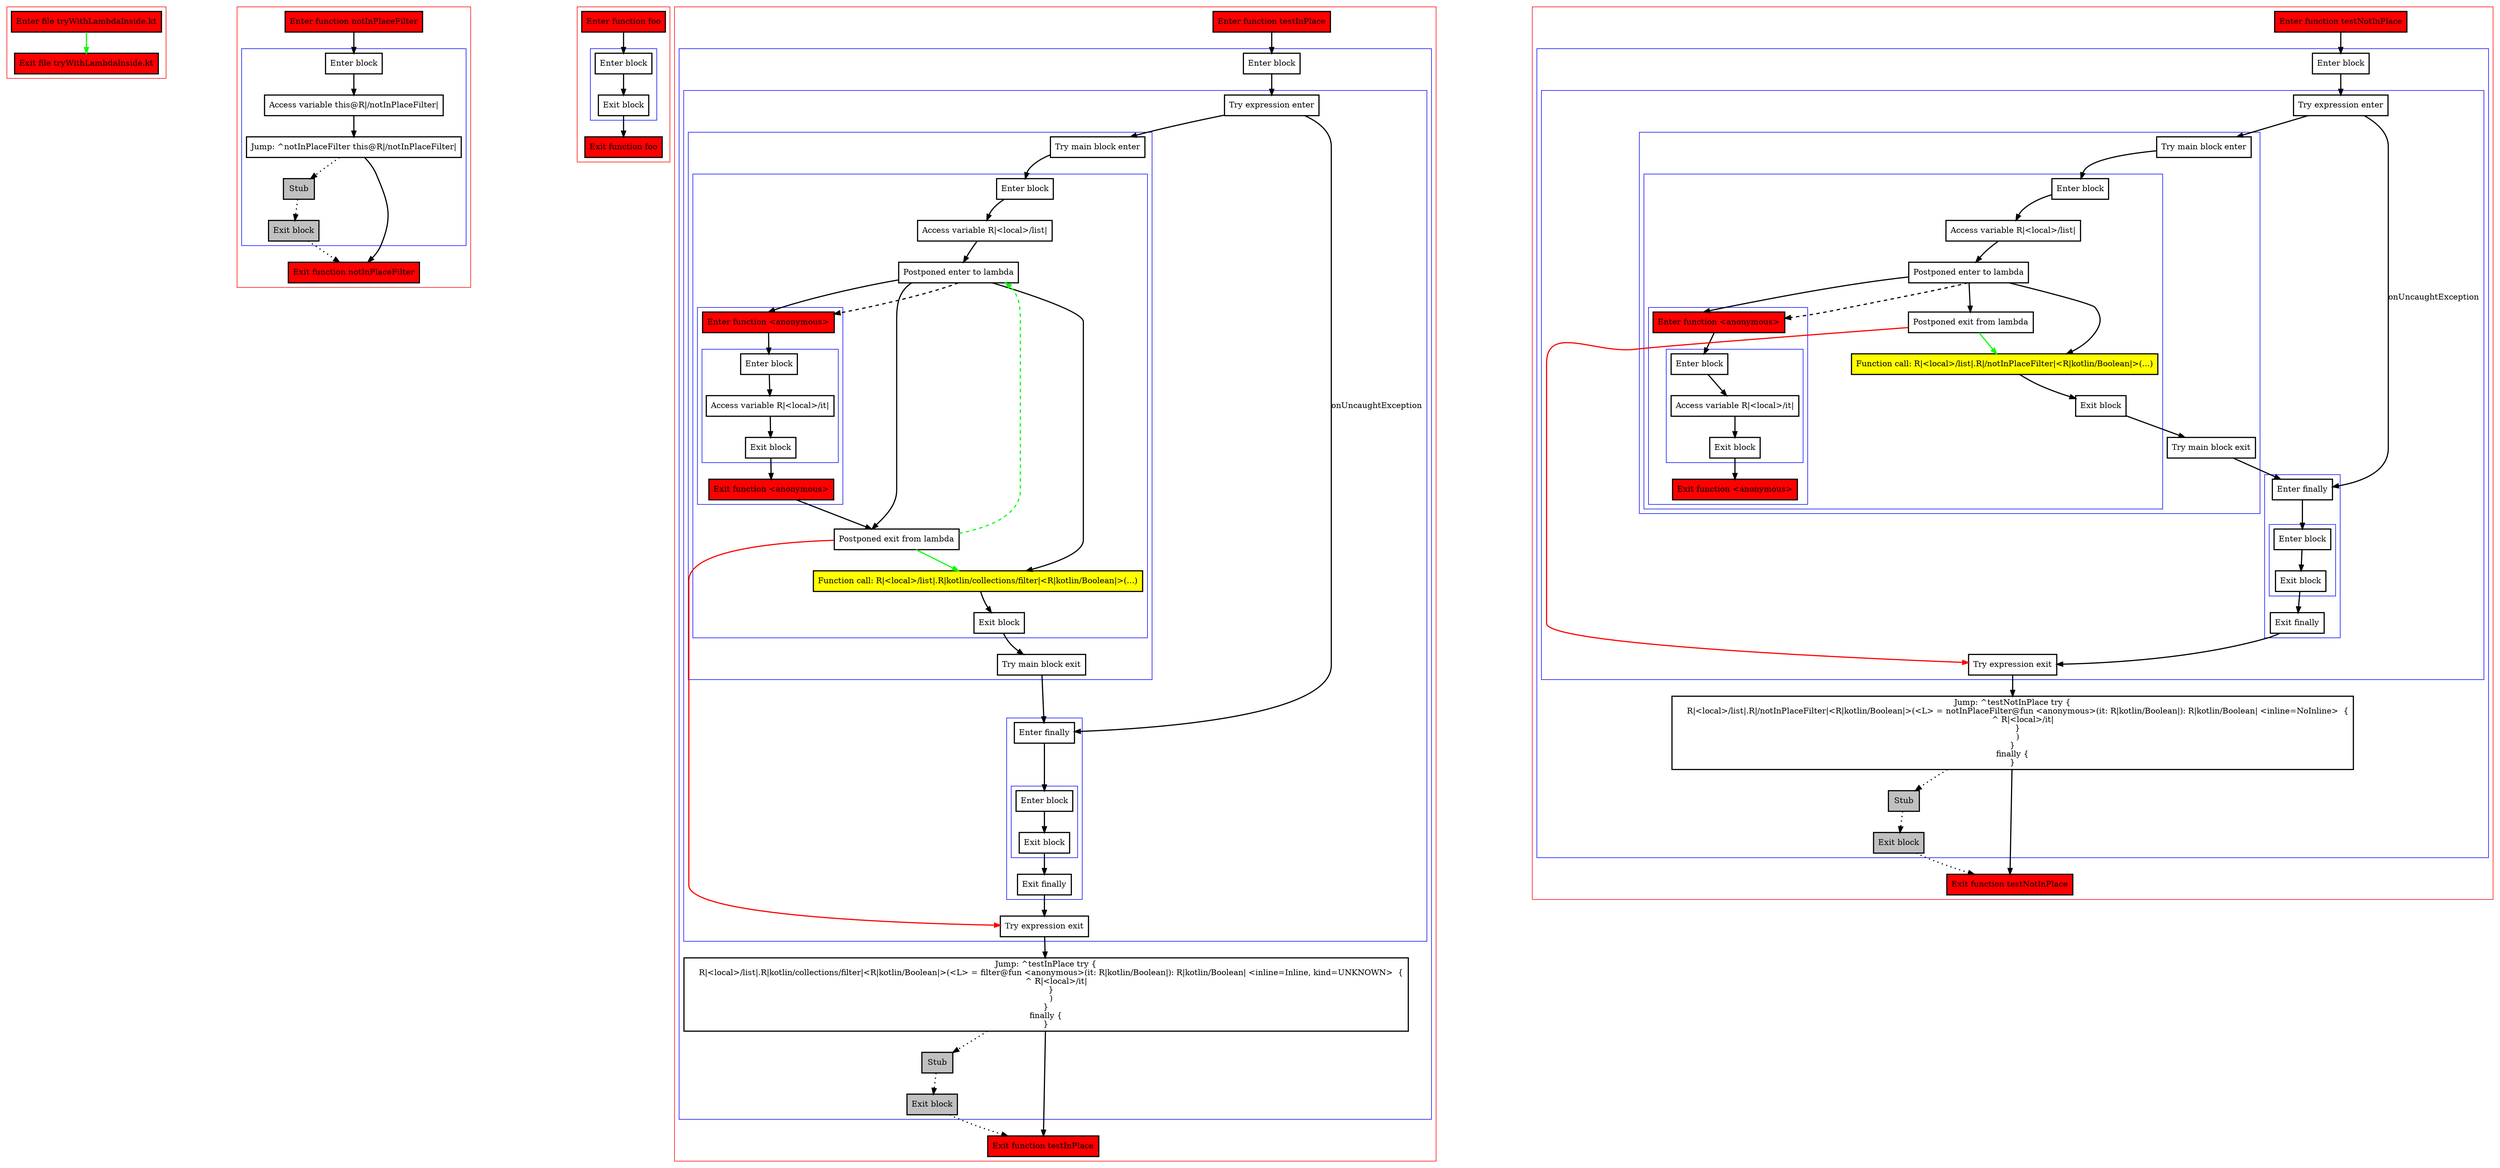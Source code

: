 digraph tryWithLambdaInside_kt {
    graph [nodesep=3]
    node [shape=box penwidth=2]
    edge [penwidth=2]

    subgraph cluster_0 {
        color=red
        0 [label="Enter file tryWithLambdaInside.kt" style="filled" fillcolor=red];
        1 [label="Exit file tryWithLambdaInside.kt" style="filled" fillcolor=red];
    }
    0 -> {1} [color=green];

    subgraph cluster_1 {
        color=red
        2 [label="Enter function notInPlaceFilter" style="filled" fillcolor=red];
        subgraph cluster_2 {
            color=blue
            3 [label="Enter block"];
            4 [label="Access variable this@R|/notInPlaceFilter|"];
            5 [label="Jump: ^notInPlaceFilter this@R|/notInPlaceFilter|"];
            6 [label="Stub" style="filled" fillcolor=gray];
            7 [label="Exit block" style="filled" fillcolor=gray];
        }
        8 [label="Exit function notInPlaceFilter" style="filled" fillcolor=red];
    }
    2 -> {3};
    3 -> {4};
    4 -> {5};
    5 -> {8};
    5 -> {6} [style=dotted];
    6 -> {7} [style=dotted];
    7 -> {8} [style=dotted];

    subgraph cluster_3 {
        color=red
        9 [label="Enter function foo" style="filled" fillcolor=red];
        subgraph cluster_4 {
            color=blue
            10 [label="Enter block"];
            11 [label="Exit block"];
        }
        12 [label="Exit function foo" style="filled" fillcolor=red];
    }
    9 -> {10};
    10 -> {11};
    11 -> {12};

    subgraph cluster_5 {
        color=red
        13 [label="Enter function testInPlace" style="filled" fillcolor=red];
        subgraph cluster_6 {
            color=blue
            14 [label="Enter block"];
            subgraph cluster_7 {
                color=blue
                15 [label="Try expression enter"];
                subgraph cluster_8 {
                    color=blue
                    16 [label="Try main block enter"];
                    subgraph cluster_9 {
                        color=blue
                        17 [label="Enter block"];
                        18 [label="Access variable R|<local>/list|"];
                        19 [label="Postponed enter to lambda"];
                        subgraph cluster_10 {
                            color=blue
                            20 [label="Enter function <anonymous>" style="filled" fillcolor=red];
                            subgraph cluster_11 {
                                color=blue
                                21 [label="Enter block"];
                                22 [label="Access variable R|<local>/it|"];
                                23 [label="Exit block"];
                            }
                            24 [label="Exit function <anonymous>" style="filled" fillcolor=red];
                        }
                        25 [label="Postponed exit from lambda"];
                        26 [label="Function call: R|<local>/list|.R|kotlin/collections/filter|<R|kotlin/Boolean|>(...)" style="filled" fillcolor=yellow];
                        27 [label="Exit block"];
                    }
                    28 [label="Try main block exit"];
                }
                subgraph cluster_12 {
                    color=blue
                    29 [label="Enter finally"];
                    subgraph cluster_13 {
                        color=blue
                        30 [label="Enter block"];
                        31 [label="Exit block"];
                    }
                    32 [label="Exit finally"];
                }
                33 [label="Try expression exit"];
            }
            34 [label="Jump: ^testInPlace try {
    R|<local>/list|.R|kotlin/collections/filter|<R|kotlin/Boolean|>(<L> = filter@fun <anonymous>(it: R|kotlin/Boolean|): R|kotlin/Boolean| <inline=Inline, kind=UNKNOWN>  {
        ^ R|<local>/it|
    }
    )
}
finally {
}
"];
            35 [label="Stub" style="filled" fillcolor=gray];
            36 [label="Exit block" style="filled" fillcolor=gray];
        }
        37 [label="Exit function testInPlace" style="filled" fillcolor=red];
    }
    13 -> {14};
    14 -> {15};
    15 -> {16};
    15 -> {29} [label="onUncaughtException"];
    16 -> {17};
    17 -> {18};
    18 -> {19};
    19 -> {20 25 26};
    19 -> {20} [style=dashed];
    20 -> {21};
    21 -> {22};
    22 -> {23};
    23 -> {24};
    24 -> {25};
    25 -> {19} [color=green style=dashed];
    25 -> {26} [color=green];
    25 -> {33} [color=red];
    26 -> {27};
    27 -> {28};
    28 -> {29};
    29 -> {30};
    30 -> {31};
    31 -> {32};
    32 -> {33};
    33 -> {34};
    34 -> {37};
    34 -> {35} [style=dotted];
    35 -> {36} [style=dotted];
    36 -> {37} [style=dotted];

    subgraph cluster_14 {
        color=red
        38 [label="Enter function testNotInPlace" style="filled" fillcolor=red];
        subgraph cluster_15 {
            color=blue
            39 [label="Enter block"];
            subgraph cluster_16 {
                color=blue
                40 [label="Try expression enter"];
                subgraph cluster_17 {
                    color=blue
                    41 [label="Try main block enter"];
                    subgraph cluster_18 {
                        color=blue
                        42 [label="Enter block"];
                        43 [label="Access variable R|<local>/list|"];
                        44 [label="Postponed enter to lambda"];
                        subgraph cluster_19 {
                            color=blue
                            45 [label="Enter function <anonymous>" style="filled" fillcolor=red];
                            subgraph cluster_20 {
                                color=blue
                                46 [label="Enter block"];
                                47 [label="Access variable R|<local>/it|"];
                                48 [label="Exit block"];
                            }
                            49 [label="Exit function <anonymous>" style="filled" fillcolor=red];
                        }
                        50 [label="Postponed exit from lambda"];
                        51 [label="Function call: R|<local>/list|.R|/notInPlaceFilter|<R|kotlin/Boolean|>(...)" style="filled" fillcolor=yellow];
                        52 [label="Exit block"];
                    }
                    53 [label="Try main block exit"];
                }
                subgraph cluster_21 {
                    color=blue
                    54 [label="Enter finally"];
                    subgraph cluster_22 {
                        color=blue
                        55 [label="Enter block"];
                        56 [label="Exit block"];
                    }
                    57 [label="Exit finally"];
                }
                58 [label="Try expression exit"];
            }
            59 [label="Jump: ^testNotInPlace try {
    R|<local>/list|.R|/notInPlaceFilter|<R|kotlin/Boolean|>(<L> = notInPlaceFilter@fun <anonymous>(it: R|kotlin/Boolean|): R|kotlin/Boolean| <inline=NoInline>  {
        ^ R|<local>/it|
    }
    )
}
finally {
}
"];
            60 [label="Stub" style="filled" fillcolor=gray];
            61 [label="Exit block" style="filled" fillcolor=gray];
        }
        62 [label="Exit function testNotInPlace" style="filled" fillcolor=red];
    }
    38 -> {39};
    39 -> {40};
    40 -> {41};
    40 -> {54} [label="onUncaughtException"];
    41 -> {42};
    42 -> {43};
    43 -> {44};
    44 -> {45 50 51};
    44 -> {45} [style=dashed];
    45 -> {46};
    46 -> {47};
    47 -> {48};
    48 -> {49};
    50 -> {51} [color=green];
    50 -> {58} [color=red];
    51 -> {52};
    52 -> {53};
    53 -> {54};
    54 -> {55};
    55 -> {56};
    56 -> {57};
    57 -> {58};
    58 -> {59};
    59 -> {62};
    59 -> {60} [style=dotted];
    60 -> {61} [style=dotted];
    61 -> {62} [style=dotted];

}
